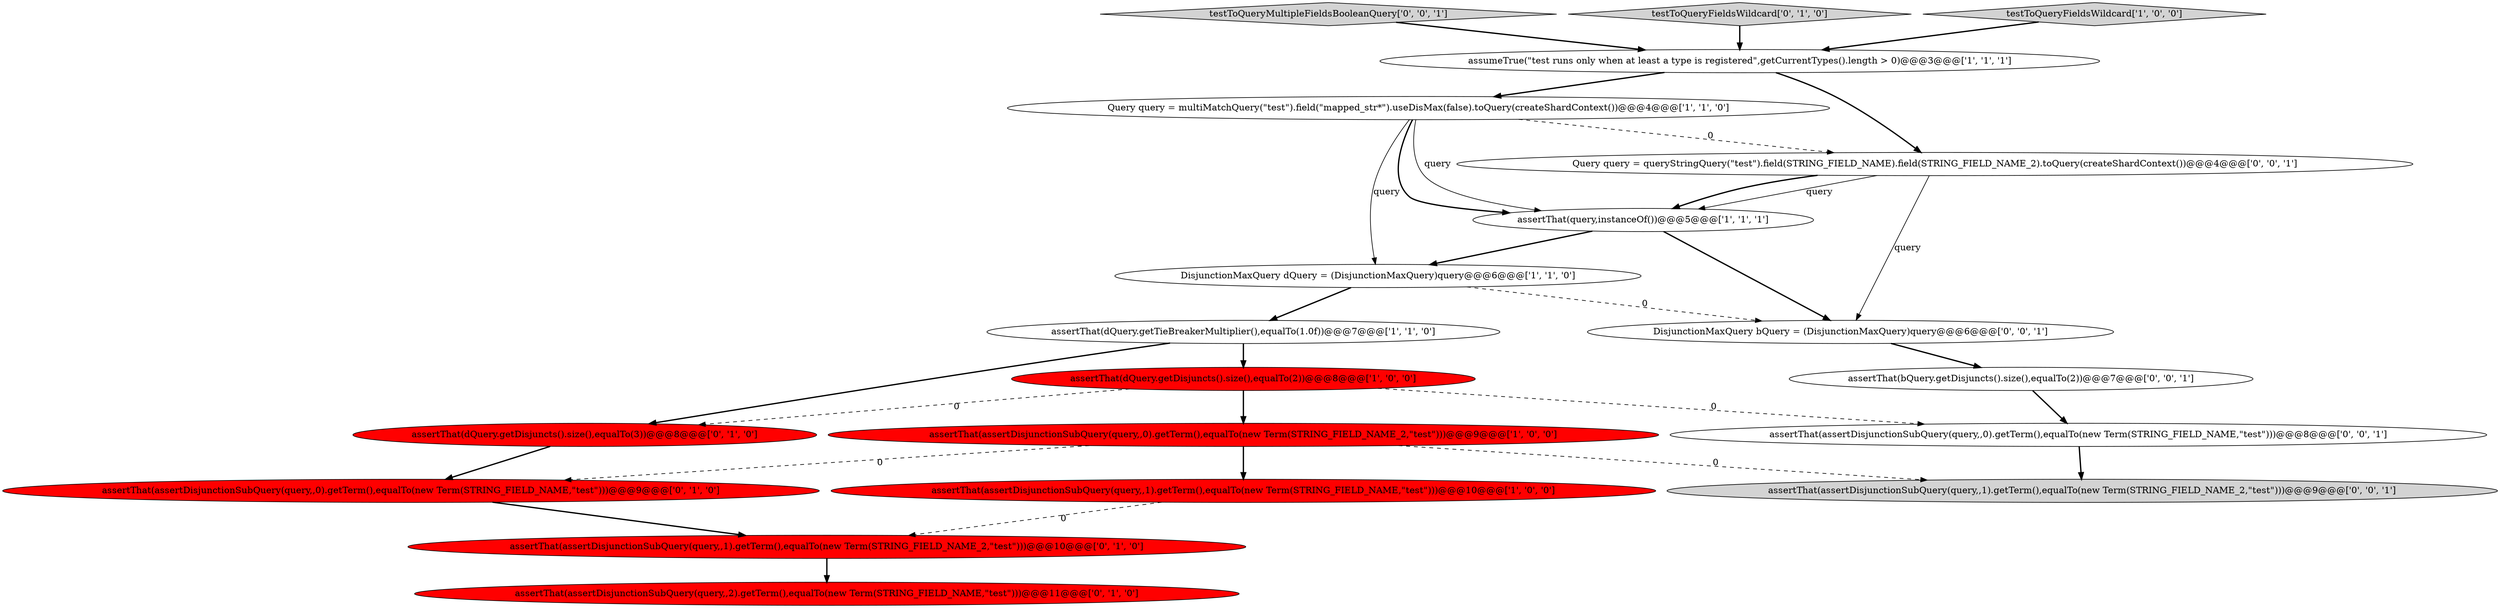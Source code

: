 digraph {
17 [style = filled, label = "Query query = queryStringQuery(\"test\").field(STRING_FIELD_NAME).field(STRING_FIELD_NAME_2).toQuery(createShardContext())@@@4@@@['0', '0', '1']", fillcolor = white, shape = ellipse image = "AAA0AAABBB3BBB"];
19 [style = filled, label = "testToQueryMultipleFieldsBooleanQuery['0', '0', '1']", fillcolor = lightgray, shape = diamond image = "AAA0AAABBB3BBB"];
0 [style = filled, label = "assertThat(assertDisjunctionSubQuery(query,,0).getTerm(),equalTo(new Term(STRING_FIELD_NAME_2,\"test\")))@@@9@@@['1', '0', '0']", fillcolor = red, shape = ellipse image = "AAA1AAABBB1BBB"];
9 [style = filled, label = "assertThat(assertDisjunctionSubQuery(query,,2).getTerm(),equalTo(new Term(STRING_FIELD_NAME,\"test\")))@@@11@@@['0', '1', '0']", fillcolor = red, shape = ellipse image = "AAA1AAABBB2BBB"];
15 [style = filled, label = "assertThat(bQuery.getDisjuncts().size(),equalTo(2))@@@7@@@['0', '0', '1']", fillcolor = white, shape = ellipse image = "AAA0AAABBB3BBB"];
11 [style = filled, label = "testToQueryFieldsWildcard['0', '1', '0']", fillcolor = lightgray, shape = diamond image = "AAA0AAABBB2BBB"];
4 [style = filled, label = "assertThat(dQuery.getTieBreakerMultiplier(),equalTo(1.0f))@@@7@@@['1', '1', '0']", fillcolor = white, shape = ellipse image = "AAA0AAABBB1BBB"];
6 [style = filled, label = "DisjunctionMaxQuery dQuery = (DisjunctionMaxQuery)query@@@6@@@['1', '1', '0']", fillcolor = white, shape = ellipse image = "AAA0AAABBB1BBB"];
3 [style = filled, label = "assumeTrue(\"test runs only when at least a type is registered\",getCurrentTypes().length > 0)@@@3@@@['1', '1', '1']", fillcolor = white, shape = ellipse image = "AAA0AAABBB1BBB"];
8 [style = filled, label = "assertThat(query,instanceOf())@@@5@@@['1', '1', '1']", fillcolor = white, shape = ellipse image = "AAA0AAABBB1BBB"];
12 [style = filled, label = "assertThat(dQuery.getDisjuncts().size(),equalTo(3))@@@8@@@['0', '1', '0']", fillcolor = red, shape = ellipse image = "AAA1AAABBB2BBB"];
14 [style = filled, label = "DisjunctionMaxQuery bQuery = (DisjunctionMaxQuery)query@@@6@@@['0', '0', '1']", fillcolor = white, shape = ellipse image = "AAA0AAABBB3BBB"];
2 [style = filled, label = "testToQueryFieldsWildcard['1', '0', '0']", fillcolor = lightgray, shape = diamond image = "AAA0AAABBB1BBB"];
1 [style = filled, label = "assertThat(assertDisjunctionSubQuery(query,,1).getTerm(),equalTo(new Term(STRING_FIELD_NAME,\"test\")))@@@10@@@['1', '0', '0']", fillcolor = red, shape = ellipse image = "AAA1AAABBB1BBB"];
13 [style = filled, label = "assertThat(assertDisjunctionSubQuery(query,,0).getTerm(),equalTo(new Term(STRING_FIELD_NAME,\"test\")))@@@9@@@['0', '1', '0']", fillcolor = red, shape = ellipse image = "AAA1AAABBB2BBB"];
10 [style = filled, label = "assertThat(assertDisjunctionSubQuery(query,,1).getTerm(),equalTo(new Term(STRING_FIELD_NAME_2,\"test\")))@@@10@@@['0', '1', '0']", fillcolor = red, shape = ellipse image = "AAA1AAABBB2BBB"];
5 [style = filled, label = "assertThat(dQuery.getDisjuncts().size(),equalTo(2))@@@8@@@['1', '0', '0']", fillcolor = red, shape = ellipse image = "AAA1AAABBB1BBB"];
18 [style = filled, label = "assertThat(assertDisjunctionSubQuery(query,,1).getTerm(),equalTo(new Term(STRING_FIELD_NAME_2,\"test\")))@@@9@@@['0', '0', '1']", fillcolor = lightgray, shape = ellipse image = "AAA0AAABBB3BBB"];
16 [style = filled, label = "assertThat(assertDisjunctionSubQuery(query,,0).getTerm(),equalTo(new Term(STRING_FIELD_NAME,\"test\")))@@@8@@@['0', '0', '1']", fillcolor = white, shape = ellipse image = "AAA0AAABBB3BBB"];
7 [style = filled, label = "Query query = multiMatchQuery(\"test\").field(\"mapped_str*\").useDisMax(false).toQuery(createShardContext())@@@4@@@['1', '1', '0']", fillcolor = white, shape = ellipse image = "AAA0AAABBB1BBB"];
13->10 [style = bold, label=""];
17->8 [style = bold, label=""];
5->12 [style = dashed, label="0"];
16->18 [style = bold, label=""];
7->17 [style = dashed, label="0"];
2->3 [style = bold, label=""];
17->14 [style = solid, label="query"];
8->14 [style = bold, label=""];
8->6 [style = bold, label=""];
1->10 [style = dashed, label="0"];
6->14 [style = dashed, label="0"];
7->8 [style = bold, label=""];
15->16 [style = bold, label=""];
17->8 [style = solid, label="query"];
5->16 [style = dashed, label="0"];
12->13 [style = bold, label=""];
6->4 [style = bold, label=""];
5->0 [style = bold, label=""];
3->7 [style = bold, label=""];
11->3 [style = bold, label=""];
0->1 [style = bold, label=""];
0->13 [style = dashed, label="0"];
4->12 [style = bold, label=""];
0->18 [style = dashed, label="0"];
3->17 [style = bold, label=""];
14->15 [style = bold, label=""];
10->9 [style = bold, label=""];
4->5 [style = bold, label=""];
19->3 [style = bold, label=""];
7->8 [style = solid, label="query"];
7->6 [style = solid, label="query"];
}
